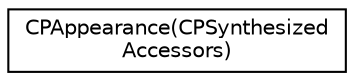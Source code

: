 digraph "Graphical Class Hierarchy"
{
  edge [fontname="Helvetica",fontsize="10",labelfontname="Helvetica",labelfontsize="10"];
  node [fontname="Helvetica",fontsize="10",shape=record];
  rankdir="LR";
  Node1 [label="CPAppearance(CPSynthesized\lAccessors)",height=0.2,width=0.4,color="black", fillcolor="white", style="filled",URL="$category_c_p_appearance_07_c_p_synthesized_accessors_08.html"];
}
